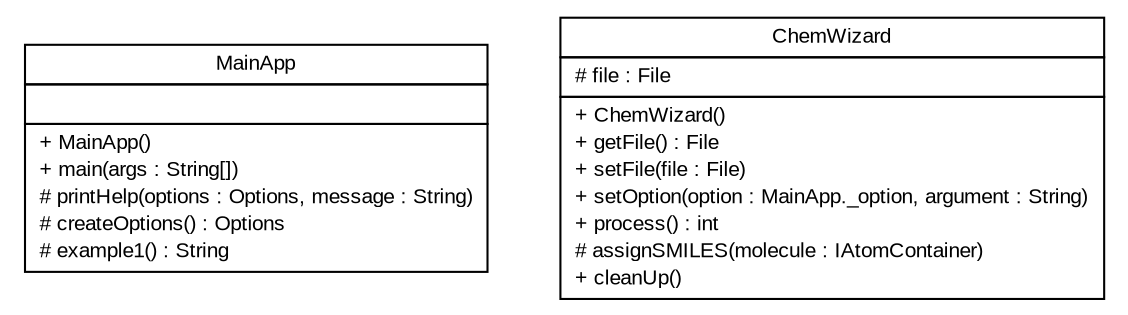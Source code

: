 #!/usr/local/bin/dot
#
# Class diagram 
# Generated by UmlGraph version 4.6 (http://www.spinellis.gr/sw/umlgraph)
#

digraph G {
	edge [fontname="arial",fontsize=10,labelfontname="arial",labelfontsize=10];
	node [fontname="arial",fontsize=10,shape=plaintext];
	// net.idea.examples.cdk.maven_single_module.MainApp
	c0 [label=<<table border="0" cellborder="1" cellspacing="0" cellpadding="2" port="p" href="./MainApp.html">
		<tr><td><table border="0" cellspacing="0" cellpadding="1">
			<tr><td> MainApp </td></tr>
		</table></td></tr>
		<tr><td><table border="0" cellspacing="0" cellpadding="1">
			<tr><td align="left">  </td></tr>
		</table></td></tr>
		<tr><td><table border="0" cellspacing="0" cellpadding="1">
			<tr><td align="left"> + MainApp() </td></tr>
			<tr><td align="left"> + main(args : String[]) </td></tr>
			<tr><td align="left"> # printHelp(options : Options, message : String) </td></tr>
			<tr><td align="left"> # createOptions() : Options </td></tr>
			<tr><td align="left"> # example1() : String </td></tr>
		</table></td></tr>
		</table>>, fontname="arial", fontcolor="black", fontsize=10.0];
	// net.idea.examples.cdk.maven_single_module.ChemWizard
	c1 [label=<<table border="0" cellborder="1" cellspacing="0" cellpadding="2" port="p" href="./ChemWizard.html">
		<tr><td><table border="0" cellspacing="0" cellpadding="1">
			<tr><td> ChemWizard </td></tr>
		</table></td></tr>
		<tr><td><table border="0" cellspacing="0" cellpadding="1">
			<tr><td align="left"> # file : File </td></tr>
		</table></td></tr>
		<tr><td><table border="0" cellspacing="0" cellpadding="1">
			<tr><td align="left"> + ChemWizard() </td></tr>
			<tr><td align="left"> + getFile() : File </td></tr>
			<tr><td align="left"> + setFile(file : File) </td></tr>
			<tr><td align="left"> + setOption(option : MainApp._option, argument : String) </td></tr>
			<tr><td align="left"> + process() : int </td></tr>
			<tr><td align="left"> # assignSMILES(molecule : IAtomContainer) </td></tr>
			<tr><td align="left"> + cleanUp() </td></tr>
		</table></td></tr>
		</table>>, fontname="arial", fontcolor="black", fontsize=10.0];
}


